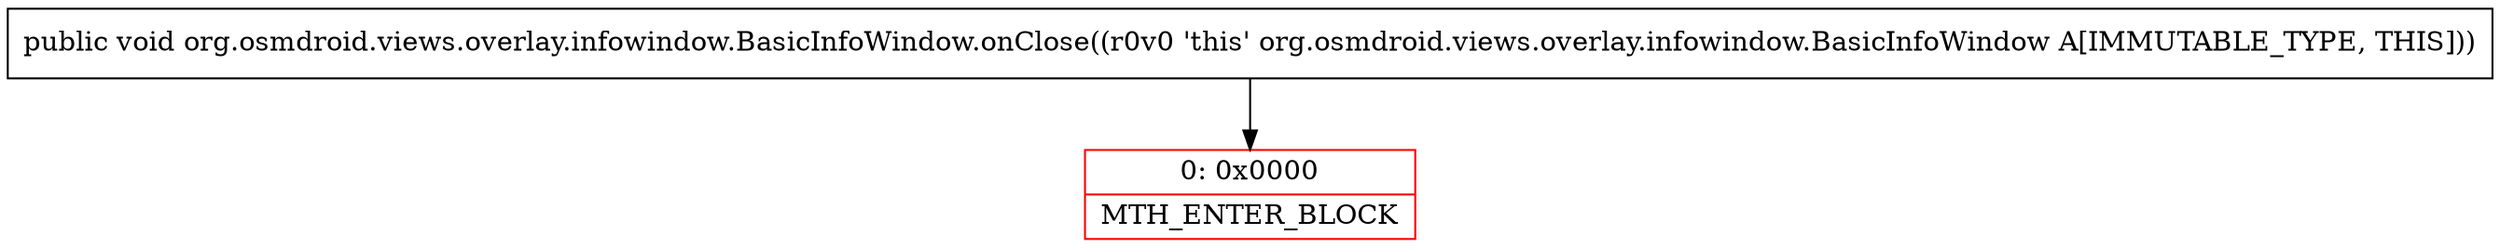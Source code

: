 digraph "CFG fororg.osmdroid.views.overlay.infowindow.BasicInfoWindow.onClose()V" {
subgraph cluster_Region_77306060 {
label = "R(0)";
node [shape=record,color=blue];
}
Node_0 [shape=record,color=red,label="{0\:\ 0x0000|MTH_ENTER_BLOCK\l}"];
MethodNode[shape=record,label="{public void org.osmdroid.views.overlay.infowindow.BasicInfoWindow.onClose((r0v0 'this' org.osmdroid.views.overlay.infowindow.BasicInfoWindow A[IMMUTABLE_TYPE, THIS])) }"];
MethodNode -> Node_0;
}

